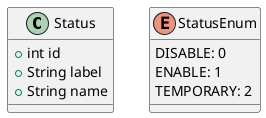@startuml

class Status {
    +int id
    +String label
    +String name
}

enum StatusEnum {
    DISABLE: 0
    ENABLE: 1
    TEMPORARY: 2
}
@enduml
